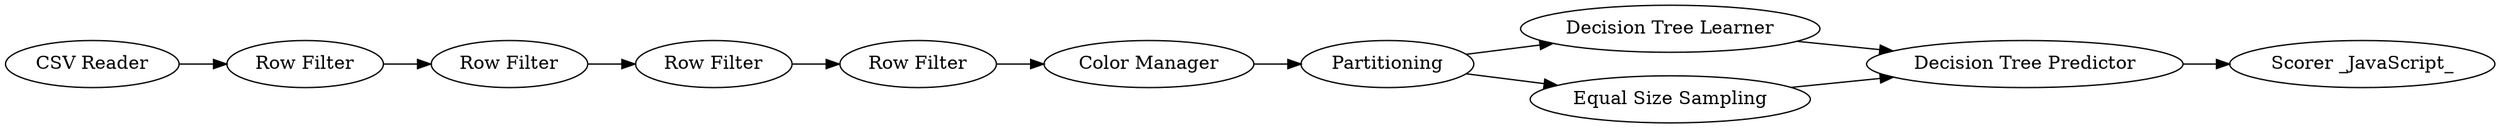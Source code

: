 digraph {
	11 -> 15
	4 -> 5
	1 -> 2
	24 -> 10
	3 -> 4
	26 -> 15
	15 -> 27
	2 -> 3
	10 -> 11
	5 -> 24
	10 -> 26
	5 [label="Row Filter"]
	24 [label="Color Manager"]
	27 [label="Scorer _JavaScript_"]
	1 [label="CSV Reader"]
	11 [label="Decision Tree Learner"]
	4 [label="Row Filter"]
	26 [label="Equal Size Sampling"]
	15 [label="Decision Tree Predictor"]
	3 [label="Row Filter"]
	2 [label="Row Filter"]
	10 [label=Partitioning]
	rankdir=LR
}
